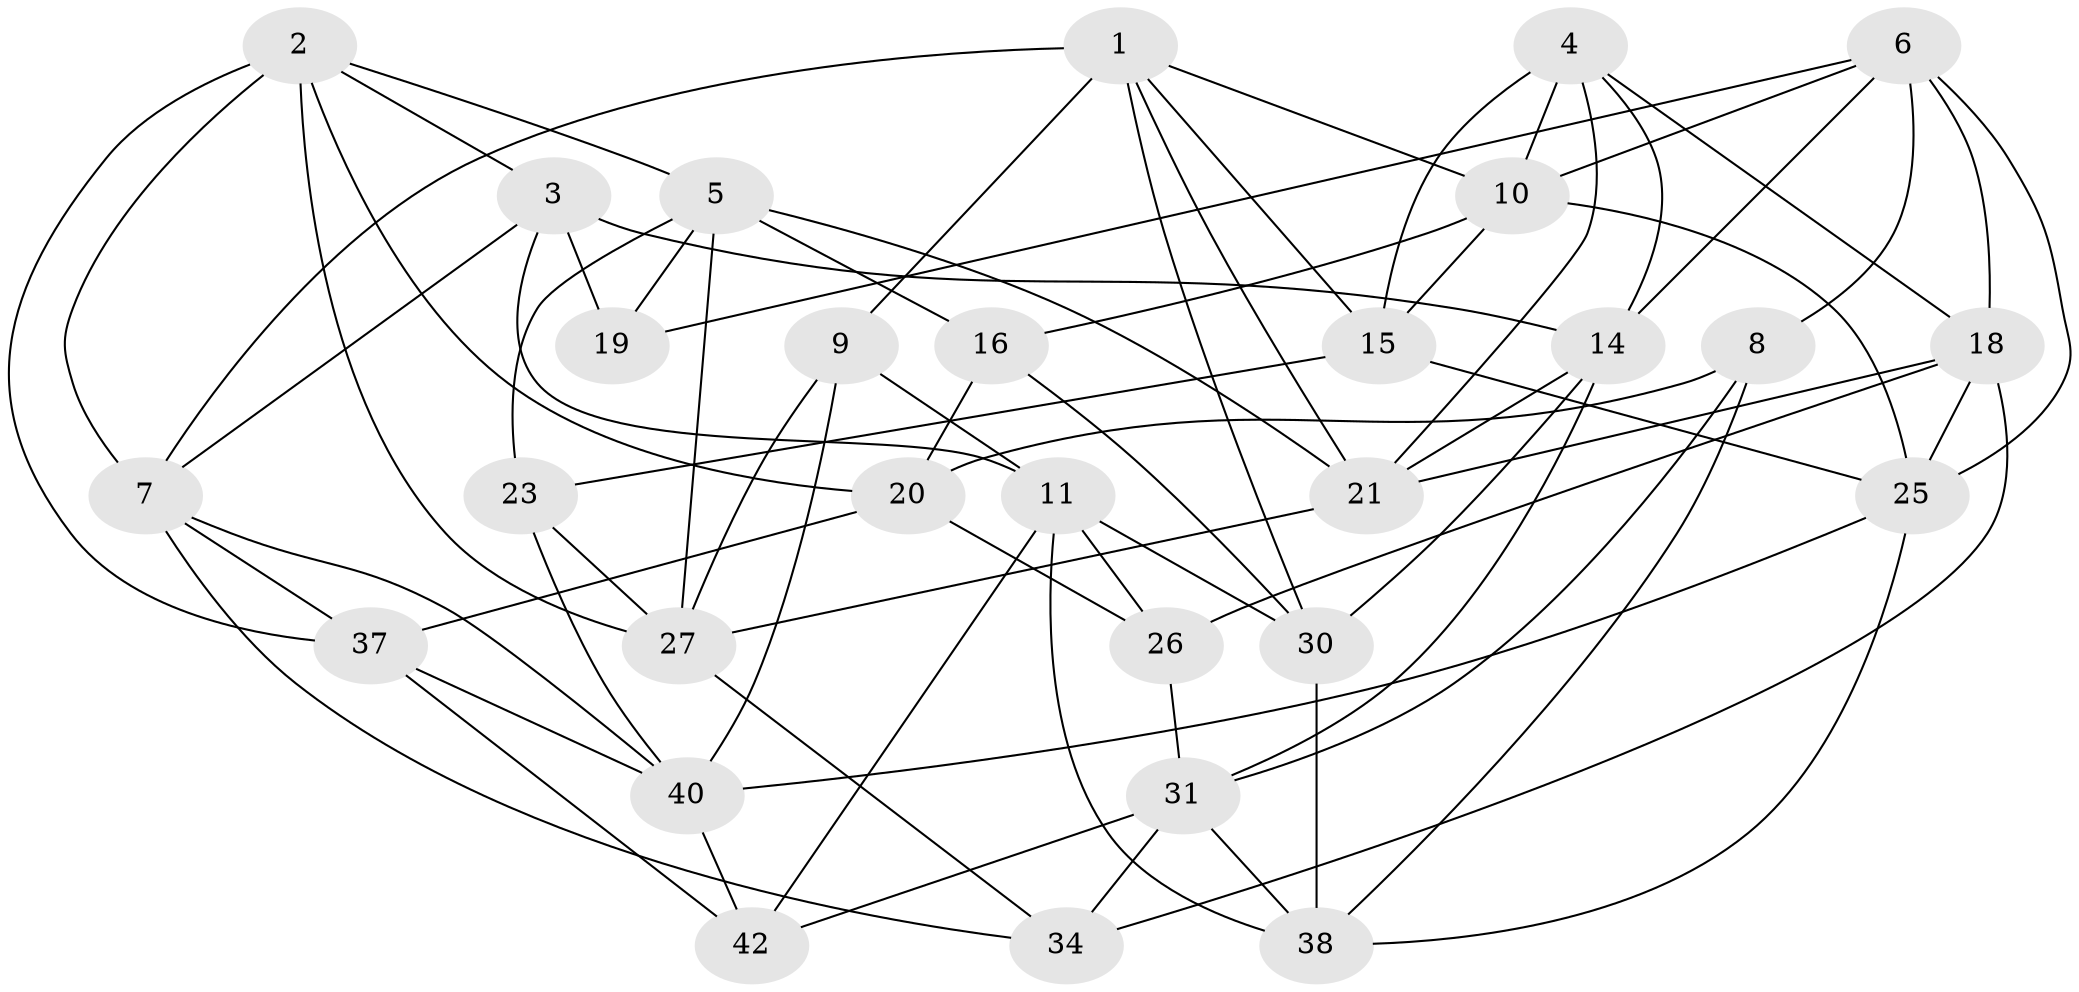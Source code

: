// Generated by graph-tools (version 1.1) at 2025/24/03/03/25 07:24:29]
// undirected, 29 vertices, 75 edges
graph export_dot {
graph [start="1"]
  node [color=gray90,style=filled];
  1 [super="+13"];
  2 [super="+29"];
  3 [super="+45"];
  4 [super="+12"];
  5 [super="+32"];
  6 [super="+24"];
  7 [super="+22"];
  8;
  9;
  10 [super="+28"];
  11 [super="+48"];
  14 [super="+36"];
  15 [super="+17"];
  16;
  18 [super="+43"];
  19;
  20 [super="+35"];
  21 [super="+44"];
  23;
  25 [super="+41"];
  26;
  27 [super="+39"];
  30 [super="+33"];
  31 [super="+46"];
  34;
  37 [super="+49"];
  38 [super="+47"];
  40 [super="+50"];
  42;
  1 -- 9;
  1 -- 30;
  1 -- 10;
  1 -- 15;
  1 -- 7;
  1 -- 21;
  2 -- 20;
  2 -- 7;
  2 -- 3;
  2 -- 27;
  2 -- 37;
  2 -- 5;
  3 -- 19 [weight=2];
  3 -- 11;
  3 -- 7;
  3 -- 14;
  4 -- 10;
  4 -- 14;
  4 -- 15 [weight=2];
  4 -- 18;
  4 -- 21;
  5 -- 16;
  5 -- 23;
  5 -- 21;
  5 -- 27;
  5 -- 19;
  6 -- 19;
  6 -- 18;
  6 -- 8;
  6 -- 10;
  6 -- 14;
  6 -- 25;
  7 -- 34;
  7 -- 37;
  7 -- 40;
  8 -- 20;
  8 -- 38;
  8 -- 31;
  9 -- 11;
  9 -- 40;
  9 -- 27;
  10 -- 16;
  10 -- 15;
  10 -- 25;
  11 -- 42;
  11 -- 38;
  11 -- 26;
  11 -- 30;
  14 -- 31;
  14 -- 21;
  14 -- 30;
  15 -- 25;
  15 -- 23;
  16 -- 30;
  16 -- 20;
  18 -- 34;
  18 -- 26;
  18 -- 21;
  18 -- 25;
  20 -- 37 [weight=2];
  20 -- 26;
  21 -- 27;
  23 -- 27;
  23 -- 40;
  25 -- 38;
  25 -- 40;
  26 -- 31;
  27 -- 34;
  30 -- 38 [weight=2];
  31 -- 38;
  31 -- 42;
  31 -- 34;
  37 -- 40;
  37 -- 42;
  40 -- 42;
}
